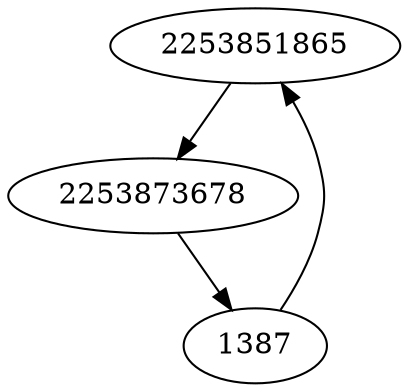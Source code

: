 strict digraph  {
2253851865;
1387;
2253873678;
2253851865 -> 2253873678;
1387 -> 2253851865;
2253873678 -> 1387;
}
